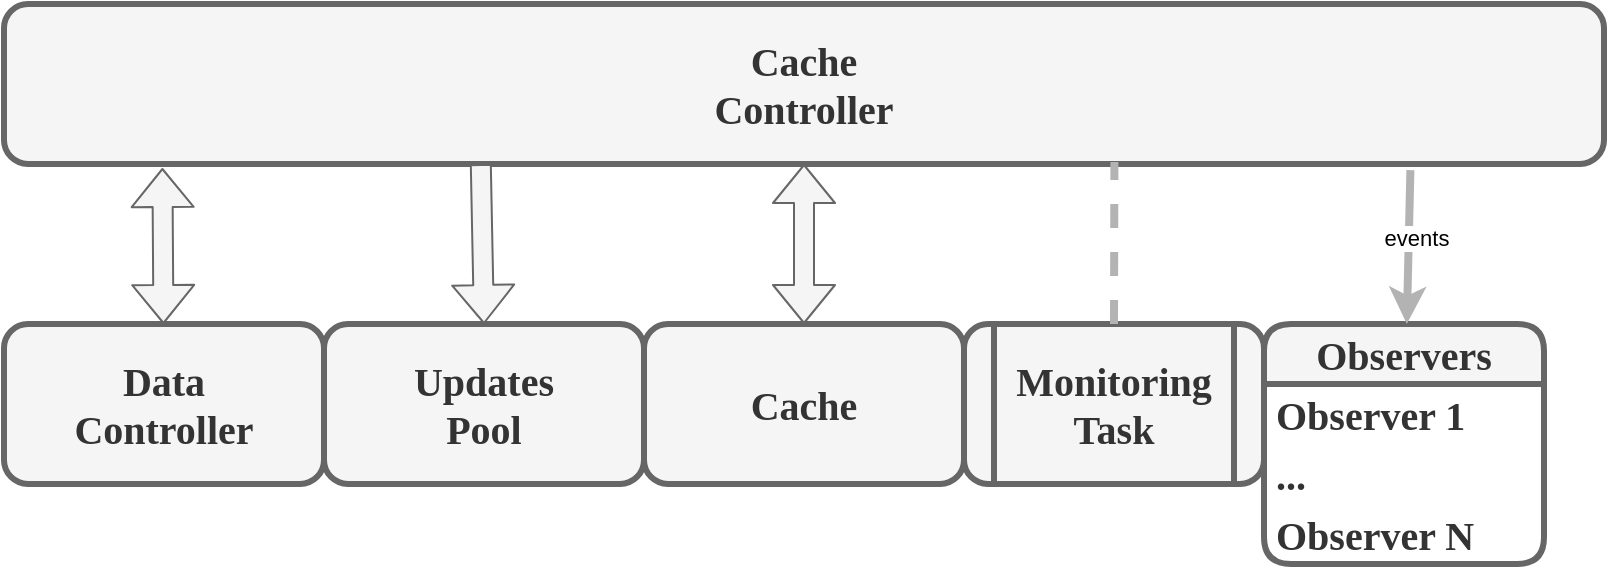 <mxfile>
    <diagram id="E1ysChYoaKABW_00E0bF" name="Page-1">
        <mxGraphModel dx="1093" dy="1092" grid="1" gridSize="10" guides="1" tooltips="1" connect="1" arrows="1" fold="1" page="1" pageScale="1" pageWidth="850" pageHeight="1100" math="0" shadow="0">
            <root>
                <mxCell id="0"/>
                <mxCell id="1" parent="0"/>
                <mxCell id="7" value="Data&lt;br&gt;Controller" style="rounded=1;whiteSpace=wrap;html=1;strokeWidth=3;fontFamily=American TypeWriter;fontStyle=1;fontSize=20;fillColor=#f5f5f5;fontColor=#333333;strokeColor=#666666;" vertex="1" parent="1">
                    <mxGeometry x="40" y="200" width="160" height="80" as="geometry"/>
                </mxCell>
                <mxCell id="8" value="Cache&lt;br&gt;Controller" style="rounded=1;whiteSpace=wrap;html=1;strokeWidth=3;fontFamily=American TypeWriter;fontStyle=1;fontSize=20;fillColor=#f5f5f5;fontColor=#333333;strokeColor=#666666;" vertex="1" parent="1">
                    <mxGeometry x="40" y="40" width="800" height="80" as="geometry"/>
                </mxCell>
                <mxCell id="9" value="Updates&lt;div&gt;Pool&lt;/div&gt;" style="rounded=1;whiteSpace=wrap;html=1;strokeWidth=3;fontFamily=American TypeWriter;fontStyle=1;fontSize=20;fillColor=#f5f5f5;fontColor=#333333;strokeColor=#666666;" vertex="1" parent="1">
                    <mxGeometry x="200" y="200" width="160" height="80" as="geometry"/>
                </mxCell>
                <mxCell id="10" value="Cache" style="rounded=1;whiteSpace=wrap;html=1;strokeWidth=3;fontFamily=American TypeWriter;fontStyle=1;fontSize=20;fillColor=#f5f5f5;fontColor=#333333;strokeColor=#666666;" vertex="1" parent="1">
                    <mxGeometry x="360" y="200" width="160" height="80" as="geometry"/>
                </mxCell>
                <mxCell id="13" value="Monitoring&lt;div&gt;Task&lt;/div&gt;" style="shape=process;whiteSpace=wrap;html=1;backgroundOutline=1;rounded=1;strokeColor=#666666;strokeWidth=3;align=center;verticalAlign=middle;fontFamily=American TypeWriter;fontSize=20;fontColor=#333333;fontStyle=1;fillColor=#f5f5f5;" vertex="1" parent="1">
                    <mxGeometry x="520" y="200" width="150" height="80" as="geometry"/>
                </mxCell>
                <mxCell id="14" value="Observers" style="swimlane;fontStyle=1;childLayout=stackLayout;horizontal=1;startSize=30;horizontalStack=0;resizeParent=1;resizeParentMax=0;resizeLast=0;collapsible=1;marginBottom=0;whiteSpace=wrap;html=1;rounded=1;strokeColor=#666666;strokeWidth=3;align=center;verticalAlign=middle;fontFamily=American TypeWriter;fontSize=20;fontColor=#333333;fillColor=#f5f5f5;swimlaneFillColor=default;" vertex="1" parent="1">
                    <mxGeometry x="670" y="200" width="140" height="120" as="geometry"/>
                </mxCell>
                <mxCell id="15" value="Observer 1" style="text;strokeColor=none;fillColor=none;align=left;verticalAlign=middle;spacingLeft=4;spacingRight=4;overflow=hidden;points=[[0,0.5],[1,0.5]];portConstraint=eastwest;rotatable=0;whiteSpace=wrap;html=1;fontFamily=American TypeWriter;fontSize=20;fontColor=#333333;fontStyle=1;" vertex="1" parent="14">
                    <mxGeometry y="30" width="140" height="30" as="geometry"/>
                </mxCell>
                <mxCell id="16" value="..." style="text;strokeColor=none;fillColor=none;align=left;verticalAlign=middle;spacingLeft=4;spacingRight=4;overflow=hidden;points=[[0,0.5],[1,0.5]];portConstraint=eastwest;rotatable=0;whiteSpace=wrap;html=1;fontFamily=American TypeWriter;fontSize=20;fontColor=#333333;fontStyle=1;" vertex="1" parent="14">
                    <mxGeometry y="60" width="140" height="30" as="geometry"/>
                </mxCell>
                <mxCell id="17" value="Observer N" style="text;strokeColor=none;fillColor=none;align=left;verticalAlign=middle;spacingLeft=4;spacingRight=4;overflow=hidden;points=[[0,0.5],[1,0.5]];portConstraint=eastwest;rotatable=0;whiteSpace=wrap;html=1;fontFamily=American TypeWriter;fontSize=20;fontColor=#333333;fontStyle=1;" vertex="1" parent="14">
                    <mxGeometry y="90" width="140" height="30" as="geometry"/>
                </mxCell>
                <mxCell id="18" value="" style="shape=flexArrow;endArrow=classic;startArrow=classic;html=1;entryX=0.099;entryY=1.025;entryDx=0;entryDy=0;entryPerimeter=0;fillColor=#f5f5f5;strokeColor=#666666;" edge="1" parent="1" source="7" target="8">
                    <mxGeometry width="100" height="100" relative="1" as="geometry">
                        <mxPoint x="370" y="490" as="sourcePoint"/>
                        <mxPoint x="470" y="390" as="targetPoint"/>
                    </mxGeometry>
                </mxCell>
                <mxCell id="21" value="" style="shape=flexArrow;endArrow=classic;startArrow=classic;html=1;entryX=0.5;entryY=1;entryDx=0;entryDy=0;fillColor=#f5f5f5;strokeColor=#666666;exitX=0.5;exitY=0;exitDx=0;exitDy=0;" edge="1" parent="1" source="10" target="8">
                    <mxGeometry width="100" height="100" relative="1" as="geometry">
                        <mxPoint x="440.5" y="198" as="sourcePoint"/>
                        <mxPoint x="439.5" y="120" as="targetPoint"/>
                    </mxGeometry>
                </mxCell>
                <mxCell id="22" value="" style="endArrow=none;dashed=1;html=1;entryX=0.694;entryY=0.988;entryDx=0;entryDy=0;entryPerimeter=0;exitX=0.5;exitY=0;exitDx=0;exitDy=0;strokeWidth=4;strokeColor=#B3B3B3;" edge="1" parent="1" source="13" target="8">
                    <mxGeometry width="50" height="50" relative="1" as="geometry">
                        <mxPoint x="400" y="460" as="sourcePoint"/>
                        <mxPoint x="450" y="410" as="targetPoint"/>
                    </mxGeometry>
                </mxCell>
                <mxCell id="23" value="" style="shape=flexArrow;endArrow=none;startArrow=classic;html=1;entryX=0.298;entryY=1;entryDx=0;entryDy=0;entryPerimeter=0;fillColor=#f5f5f5;strokeColor=#666666;exitX=0.5;exitY=0;exitDx=0;exitDy=0;endFill=0;" edge="1" parent="1" source="9" target="8">
                    <mxGeometry width="100" height="100" relative="1" as="geometry">
                        <mxPoint x="280.5" y="198" as="sourcePoint"/>
                        <mxPoint x="279.5" y="120" as="targetPoint"/>
                    </mxGeometry>
                </mxCell>
                <mxCell id="24" value="" style="endArrow=classic;html=1;exitX=0.879;exitY=1.038;exitDx=0;exitDy=0;exitPerimeter=0;strokeWidth=4;strokeColor=#B3B3B3;" edge="1" parent="1" source="8" target="14">
                    <mxGeometry width="50" height="50" relative="1" as="geometry">
                        <mxPoint x="400" y="460" as="sourcePoint"/>
                        <mxPoint x="450" y="410" as="targetPoint"/>
                    </mxGeometry>
                </mxCell>
                <mxCell id="25" value="events" style="edgeLabel;html=1;align=center;verticalAlign=middle;resizable=0;points=[];" vertex="1" connectable="0" parent="24">
                    <mxGeometry x="-0.119" y="3" relative="1" as="geometry">
                        <mxPoint as="offset"/>
                    </mxGeometry>
                </mxCell>
            </root>
        </mxGraphModel>
    </diagram>
</mxfile>
